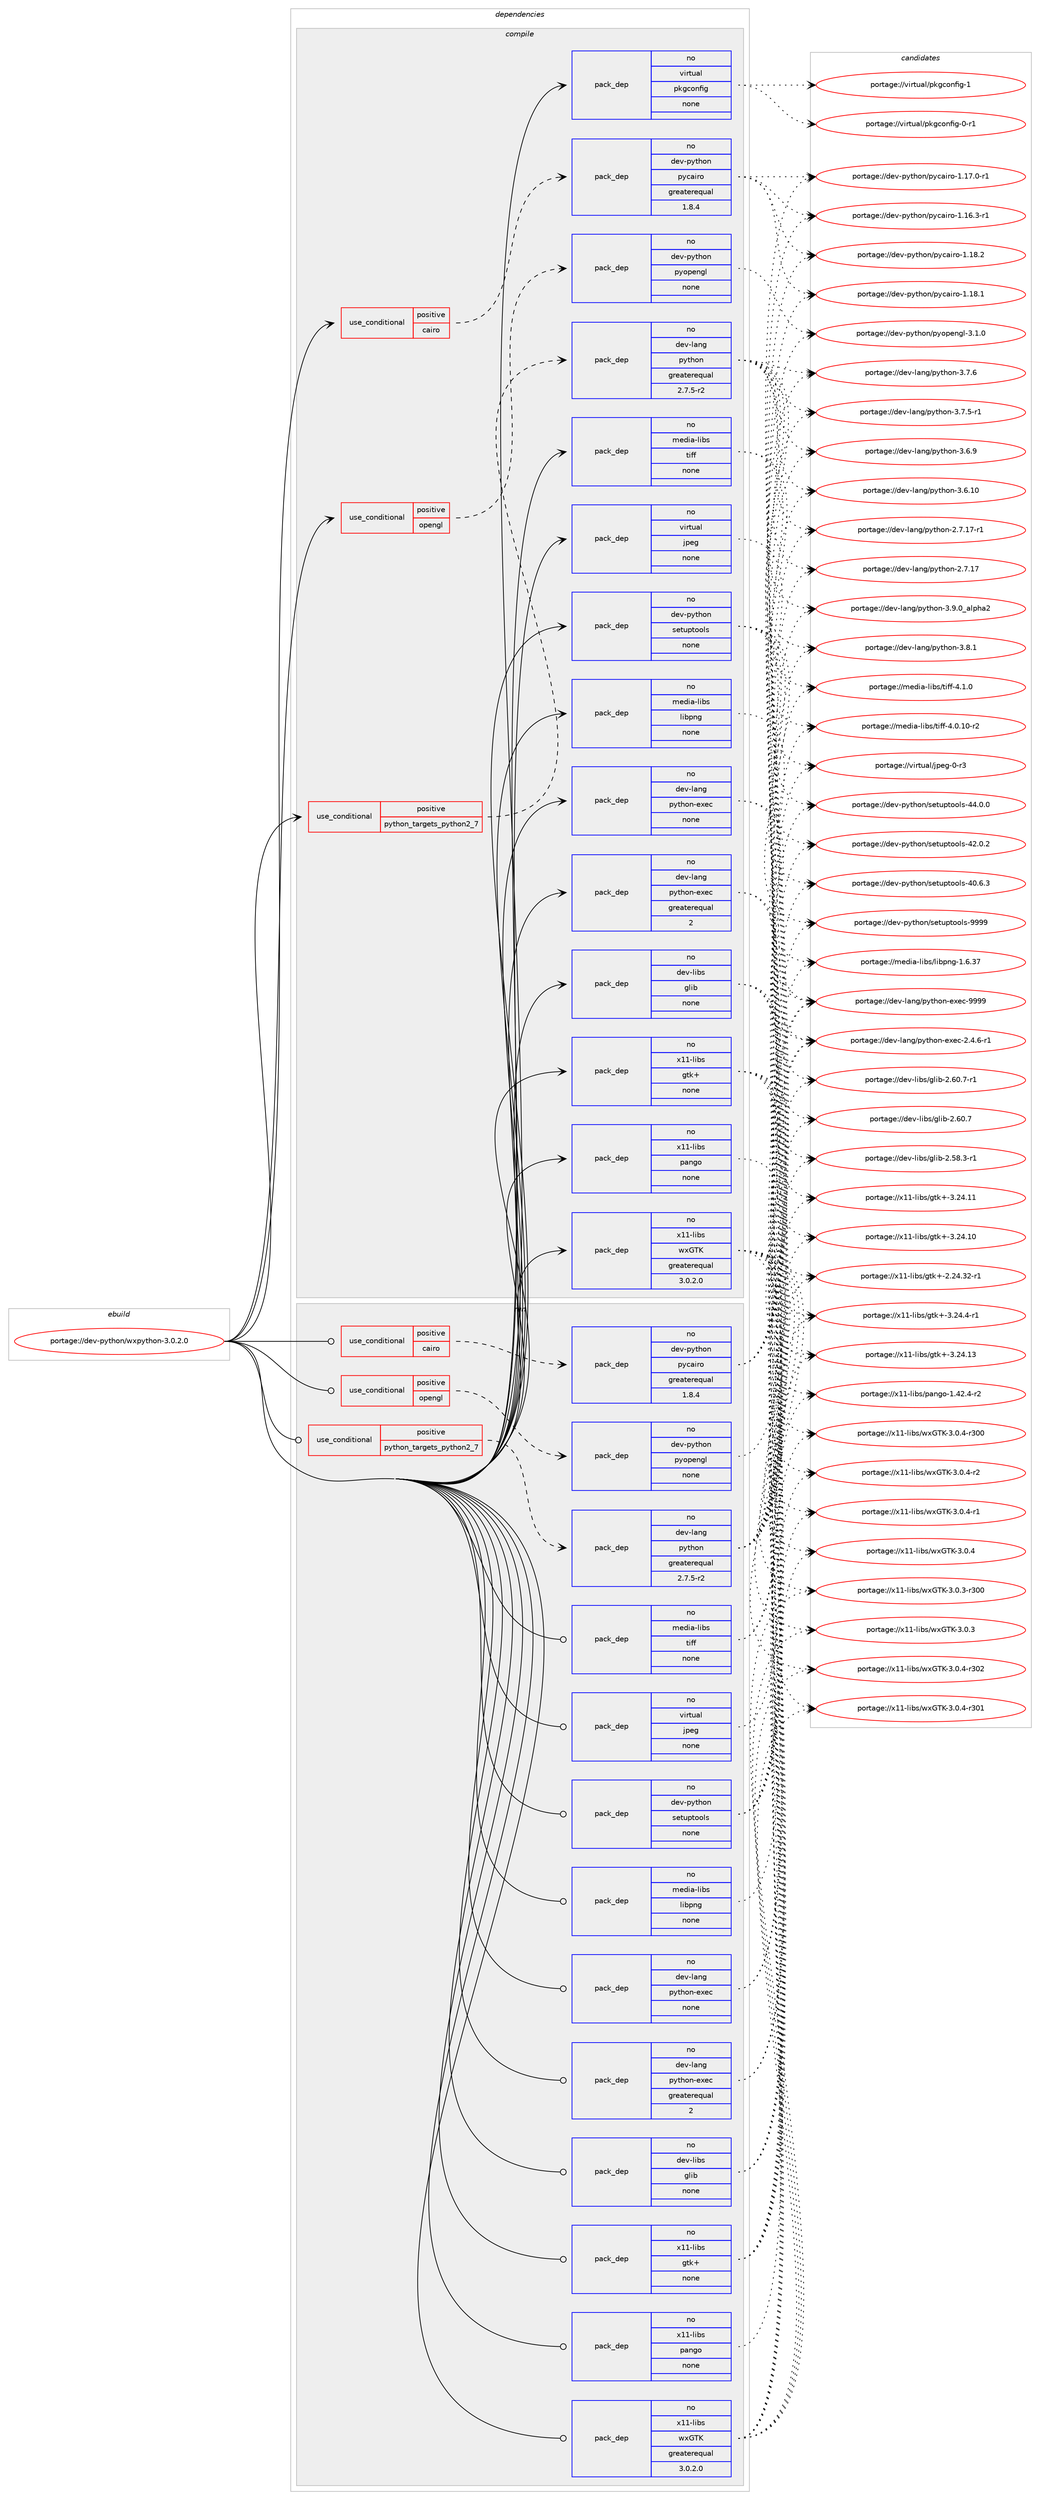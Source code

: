 digraph prolog {

# *************
# Graph options
# *************

newrank=true;
concentrate=true;
compound=true;
graph [rankdir=LR,fontname=Helvetica,fontsize=10,ranksep=1.5];#, ranksep=2.5, nodesep=0.2];
edge  [arrowhead=vee];
node  [fontname=Helvetica,fontsize=10];

# **********
# The ebuild
# **********

subgraph cluster_leftcol {
color=gray;
label=<<i>ebuild</i>>;
id [label="portage://dev-python/wxpython-3.0.2.0", color=red, width=4, href="../dev-python/wxpython-3.0.2.0.svg"];
}

# ****************
# The dependencies
# ****************

subgraph cluster_midcol {
color=gray;
label=<<i>dependencies</i>>;
subgraph cluster_compile {
fillcolor="#eeeeee";
style=filled;
label=<<i>compile</i>>;
subgraph cond103530 {
dependency417634 [label=<<TABLE BORDER="0" CELLBORDER="1" CELLSPACING="0" CELLPADDING="4"><TR><TD ROWSPAN="3" CELLPADDING="10">use_conditional</TD></TR><TR><TD>positive</TD></TR><TR><TD>cairo</TD></TR></TABLE>>, shape=none, color=red];
subgraph pack309223 {
dependency417635 [label=<<TABLE BORDER="0" CELLBORDER="1" CELLSPACING="0" CELLPADDING="4" WIDTH="220"><TR><TD ROWSPAN="6" CELLPADDING="30">pack_dep</TD></TR><TR><TD WIDTH="110">no</TD></TR><TR><TD>dev-python</TD></TR><TR><TD>pycairo</TD></TR><TR><TD>greaterequal</TD></TR><TR><TD>1.8.4</TD></TR></TABLE>>, shape=none, color=blue];
}
dependency417634:e -> dependency417635:w [weight=20,style="dashed",arrowhead="vee"];
}
id:e -> dependency417634:w [weight=20,style="solid",arrowhead="vee"];
subgraph cond103531 {
dependency417636 [label=<<TABLE BORDER="0" CELLBORDER="1" CELLSPACING="0" CELLPADDING="4"><TR><TD ROWSPAN="3" CELLPADDING="10">use_conditional</TD></TR><TR><TD>positive</TD></TR><TR><TD>opengl</TD></TR></TABLE>>, shape=none, color=red];
subgraph pack309224 {
dependency417637 [label=<<TABLE BORDER="0" CELLBORDER="1" CELLSPACING="0" CELLPADDING="4" WIDTH="220"><TR><TD ROWSPAN="6" CELLPADDING="30">pack_dep</TD></TR><TR><TD WIDTH="110">no</TD></TR><TR><TD>dev-python</TD></TR><TR><TD>pyopengl</TD></TR><TR><TD>none</TD></TR><TR><TD></TD></TR></TABLE>>, shape=none, color=blue];
}
dependency417636:e -> dependency417637:w [weight=20,style="dashed",arrowhead="vee"];
}
id:e -> dependency417636:w [weight=20,style="solid",arrowhead="vee"];
subgraph cond103532 {
dependency417638 [label=<<TABLE BORDER="0" CELLBORDER="1" CELLSPACING="0" CELLPADDING="4"><TR><TD ROWSPAN="3" CELLPADDING="10">use_conditional</TD></TR><TR><TD>positive</TD></TR><TR><TD>python_targets_python2_7</TD></TR></TABLE>>, shape=none, color=red];
subgraph pack309225 {
dependency417639 [label=<<TABLE BORDER="0" CELLBORDER="1" CELLSPACING="0" CELLPADDING="4" WIDTH="220"><TR><TD ROWSPAN="6" CELLPADDING="30">pack_dep</TD></TR><TR><TD WIDTH="110">no</TD></TR><TR><TD>dev-lang</TD></TR><TR><TD>python</TD></TR><TR><TD>greaterequal</TD></TR><TR><TD>2.7.5-r2</TD></TR></TABLE>>, shape=none, color=blue];
}
dependency417638:e -> dependency417639:w [weight=20,style="dashed",arrowhead="vee"];
}
id:e -> dependency417638:w [weight=20,style="solid",arrowhead="vee"];
subgraph pack309226 {
dependency417640 [label=<<TABLE BORDER="0" CELLBORDER="1" CELLSPACING="0" CELLPADDING="4" WIDTH="220"><TR><TD ROWSPAN="6" CELLPADDING="30">pack_dep</TD></TR><TR><TD WIDTH="110">no</TD></TR><TR><TD>dev-lang</TD></TR><TR><TD>python-exec</TD></TR><TR><TD>greaterequal</TD></TR><TR><TD>2</TD></TR></TABLE>>, shape=none, color=blue];
}
id:e -> dependency417640:w [weight=20,style="solid",arrowhead="vee"];
subgraph pack309227 {
dependency417641 [label=<<TABLE BORDER="0" CELLBORDER="1" CELLSPACING="0" CELLPADDING="4" WIDTH="220"><TR><TD ROWSPAN="6" CELLPADDING="30">pack_dep</TD></TR><TR><TD WIDTH="110">no</TD></TR><TR><TD>dev-lang</TD></TR><TR><TD>python-exec</TD></TR><TR><TD>none</TD></TR><TR><TD></TD></TR></TABLE>>, shape=none, color=blue];
}
id:e -> dependency417641:w [weight=20,style="solid",arrowhead="vee"];
subgraph pack309228 {
dependency417642 [label=<<TABLE BORDER="0" CELLBORDER="1" CELLSPACING="0" CELLPADDING="4" WIDTH="220"><TR><TD ROWSPAN="6" CELLPADDING="30">pack_dep</TD></TR><TR><TD WIDTH="110">no</TD></TR><TR><TD>dev-libs</TD></TR><TR><TD>glib</TD></TR><TR><TD>none</TD></TR><TR><TD></TD></TR></TABLE>>, shape=none, color=blue];
}
id:e -> dependency417642:w [weight=20,style="solid",arrowhead="vee"];
subgraph pack309229 {
dependency417643 [label=<<TABLE BORDER="0" CELLBORDER="1" CELLSPACING="0" CELLPADDING="4" WIDTH="220"><TR><TD ROWSPAN="6" CELLPADDING="30">pack_dep</TD></TR><TR><TD WIDTH="110">no</TD></TR><TR><TD>dev-python</TD></TR><TR><TD>setuptools</TD></TR><TR><TD>none</TD></TR><TR><TD></TD></TR></TABLE>>, shape=none, color=blue];
}
id:e -> dependency417643:w [weight=20,style="solid",arrowhead="vee"];
subgraph pack309230 {
dependency417644 [label=<<TABLE BORDER="0" CELLBORDER="1" CELLSPACING="0" CELLPADDING="4" WIDTH="220"><TR><TD ROWSPAN="6" CELLPADDING="30">pack_dep</TD></TR><TR><TD WIDTH="110">no</TD></TR><TR><TD>media-libs</TD></TR><TR><TD>libpng</TD></TR><TR><TD>none</TD></TR><TR><TD></TD></TR></TABLE>>, shape=none, color=blue];
}
id:e -> dependency417644:w [weight=20,style="solid",arrowhead="vee"];
subgraph pack309231 {
dependency417645 [label=<<TABLE BORDER="0" CELLBORDER="1" CELLSPACING="0" CELLPADDING="4" WIDTH="220"><TR><TD ROWSPAN="6" CELLPADDING="30">pack_dep</TD></TR><TR><TD WIDTH="110">no</TD></TR><TR><TD>media-libs</TD></TR><TR><TD>tiff</TD></TR><TR><TD>none</TD></TR><TR><TD></TD></TR></TABLE>>, shape=none, color=blue];
}
id:e -> dependency417645:w [weight=20,style="solid",arrowhead="vee"];
subgraph pack309232 {
dependency417646 [label=<<TABLE BORDER="0" CELLBORDER="1" CELLSPACING="0" CELLPADDING="4" WIDTH="220"><TR><TD ROWSPAN="6" CELLPADDING="30">pack_dep</TD></TR><TR><TD WIDTH="110">no</TD></TR><TR><TD>virtual</TD></TR><TR><TD>jpeg</TD></TR><TR><TD>none</TD></TR><TR><TD></TD></TR></TABLE>>, shape=none, color=blue];
}
id:e -> dependency417646:w [weight=20,style="solid",arrowhead="vee"];
subgraph pack309233 {
dependency417647 [label=<<TABLE BORDER="0" CELLBORDER="1" CELLSPACING="0" CELLPADDING="4" WIDTH="220"><TR><TD ROWSPAN="6" CELLPADDING="30">pack_dep</TD></TR><TR><TD WIDTH="110">no</TD></TR><TR><TD>virtual</TD></TR><TR><TD>pkgconfig</TD></TR><TR><TD>none</TD></TR><TR><TD></TD></TR></TABLE>>, shape=none, color=blue];
}
id:e -> dependency417647:w [weight=20,style="solid",arrowhead="vee"];
subgraph pack309234 {
dependency417648 [label=<<TABLE BORDER="0" CELLBORDER="1" CELLSPACING="0" CELLPADDING="4" WIDTH="220"><TR><TD ROWSPAN="6" CELLPADDING="30">pack_dep</TD></TR><TR><TD WIDTH="110">no</TD></TR><TR><TD>x11-libs</TD></TR><TR><TD>gtk+</TD></TR><TR><TD>none</TD></TR><TR><TD></TD></TR></TABLE>>, shape=none, color=blue];
}
id:e -> dependency417648:w [weight=20,style="solid",arrowhead="vee"];
subgraph pack309235 {
dependency417649 [label=<<TABLE BORDER="0" CELLBORDER="1" CELLSPACING="0" CELLPADDING="4" WIDTH="220"><TR><TD ROWSPAN="6" CELLPADDING="30">pack_dep</TD></TR><TR><TD WIDTH="110">no</TD></TR><TR><TD>x11-libs</TD></TR><TR><TD>pango</TD></TR><TR><TD>none</TD></TR><TR><TD></TD></TR></TABLE>>, shape=none, color=blue];
}
id:e -> dependency417649:w [weight=20,style="solid",arrowhead="vee"];
subgraph pack309236 {
dependency417650 [label=<<TABLE BORDER="0" CELLBORDER="1" CELLSPACING="0" CELLPADDING="4" WIDTH="220"><TR><TD ROWSPAN="6" CELLPADDING="30">pack_dep</TD></TR><TR><TD WIDTH="110">no</TD></TR><TR><TD>x11-libs</TD></TR><TR><TD>wxGTK</TD></TR><TR><TD>greaterequal</TD></TR><TR><TD>3.0.2.0</TD></TR></TABLE>>, shape=none, color=blue];
}
id:e -> dependency417650:w [weight=20,style="solid",arrowhead="vee"];
}
subgraph cluster_compileandrun {
fillcolor="#eeeeee";
style=filled;
label=<<i>compile and run</i>>;
}
subgraph cluster_run {
fillcolor="#eeeeee";
style=filled;
label=<<i>run</i>>;
subgraph cond103533 {
dependency417651 [label=<<TABLE BORDER="0" CELLBORDER="1" CELLSPACING="0" CELLPADDING="4"><TR><TD ROWSPAN="3" CELLPADDING="10">use_conditional</TD></TR><TR><TD>positive</TD></TR><TR><TD>cairo</TD></TR></TABLE>>, shape=none, color=red];
subgraph pack309237 {
dependency417652 [label=<<TABLE BORDER="0" CELLBORDER="1" CELLSPACING="0" CELLPADDING="4" WIDTH="220"><TR><TD ROWSPAN="6" CELLPADDING="30">pack_dep</TD></TR><TR><TD WIDTH="110">no</TD></TR><TR><TD>dev-python</TD></TR><TR><TD>pycairo</TD></TR><TR><TD>greaterequal</TD></TR><TR><TD>1.8.4</TD></TR></TABLE>>, shape=none, color=blue];
}
dependency417651:e -> dependency417652:w [weight=20,style="dashed",arrowhead="vee"];
}
id:e -> dependency417651:w [weight=20,style="solid",arrowhead="odot"];
subgraph cond103534 {
dependency417653 [label=<<TABLE BORDER="0" CELLBORDER="1" CELLSPACING="0" CELLPADDING="4"><TR><TD ROWSPAN="3" CELLPADDING="10">use_conditional</TD></TR><TR><TD>positive</TD></TR><TR><TD>opengl</TD></TR></TABLE>>, shape=none, color=red];
subgraph pack309238 {
dependency417654 [label=<<TABLE BORDER="0" CELLBORDER="1" CELLSPACING="0" CELLPADDING="4" WIDTH="220"><TR><TD ROWSPAN="6" CELLPADDING="30">pack_dep</TD></TR><TR><TD WIDTH="110">no</TD></TR><TR><TD>dev-python</TD></TR><TR><TD>pyopengl</TD></TR><TR><TD>none</TD></TR><TR><TD></TD></TR></TABLE>>, shape=none, color=blue];
}
dependency417653:e -> dependency417654:w [weight=20,style="dashed",arrowhead="vee"];
}
id:e -> dependency417653:w [weight=20,style="solid",arrowhead="odot"];
subgraph cond103535 {
dependency417655 [label=<<TABLE BORDER="0" CELLBORDER="1" CELLSPACING="0" CELLPADDING="4"><TR><TD ROWSPAN="3" CELLPADDING="10">use_conditional</TD></TR><TR><TD>positive</TD></TR><TR><TD>python_targets_python2_7</TD></TR></TABLE>>, shape=none, color=red];
subgraph pack309239 {
dependency417656 [label=<<TABLE BORDER="0" CELLBORDER="1" CELLSPACING="0" CELLPADDING="4" WIDTH="220"><TR><TD ROWSPAN="6" CELLPADDING="30">pack_dep</TD></TR><TR><TD WIDTH="110">no</TD></TR><TR><TD>dev-lang</TD></TR><TR><TD>python</TD></TR><TR><TD>greaterequal</TD></TR><TR><TD>2.7.5-r2</TD></TR></TABLE>>, shape=none, color=blue];
}
dependency417655:e -> dependency417656:w [weight=20,style="dashed",arrowhead="vee"];
}
id:e -> dependency417655:w [weight=20,style="solid",arrowhead="odot"];
subgraph pack309240 {
dependency417657 [label=<<TABLE BORDER="0" CELLBORDER="1" CELLSPACING="0" CELLPADDING="4" WIDTH="220"><TR><TD ROWSPAN="6" CELLPADDING="30">pack_dep</TD></TR><TR><TD WIDTH="110">no</TD></TR><TR><TD>dev-lang</TD></TR><TR><TD>python-exec</TD></TR><TR><TD>greaterequal</TD></TR><TR><TD>2</TD></TR></TABLE>>, shape=none, color=blue];
}
id:e -> dependency417657:w [weight=20,style="solid",arrowhead="odot"];
subgraph pack309241 {
dependency417658 [label=<<TABLE BORDER="0" CELLBORDER="1" CELLSPACING="0" CELLPADDING="4" WIDTH="220"><TR><TD ROWSPAN="6" CELLPADDING="30">pack_dep</TD></TR><TR><TD WIDTH="110">no</TD></TR><TR><TD>dev-lang</TD></TR><TR><TD>python-exec</TD></TR><TR><TD>none</TD></TR><TR><TD></TD></TR></TABLE>>, shape=none, color=blue];
}
id:e -> dependency417658:w [weight=20,style="solid",arrowhead="odot"];
subgraph pack309242 {
dependency417659 [label=<<TABLE BORDER="0" CELLBORDER="1" CELLSPACING="0" CELLPADDING="4" WIDTH="220"><TR><TD ROWSPAN="6" CELLPADDING="30">pack_dep</TD></TR><TR><TD WIDTH="110">no</TD></TR><TR><TD>dev-libs</TD></TR><TR><TD>glib</TD></TR><TR><TD>none</TD></TR><TR><TD></TD></TR></TABLE>>, shape=none, color=blue];
}
id:e -> dependency417659:w [weight=20,style="solid",arrowhead="odot"];
subgraph pack309243 {
dependency417660 [label=<<TABLE BORDER="0" CELLBORDER="1" CELLSPACING="0" CELLPADDING="4" WIDTH="220"><TR><TD ROWSPAN="6" CELLPADDING="30">pack_dep</TD></TR><TR><TD WIDTH="110">no</TD></TR><TR><TD>dev-python</TD></TR><TR><TD>setuptools</TD></TR><TR><TD>none</TD></TR><TR><TD></TD></TR></TABLE>>, shape=none, color=blue];
}
id:e -> dependency417660:w [weight=20,style="solid",arrowhead="odot"];
subgraph pack309244 {
dependency417661 [label=<<TABLE BORDER="0" CELLBORDER="1" CELLSPACING="0" CELLPADDING="4" WIDTH="220"><TR><TD ROWSPAN="6" CELLPADDING="30">pack_dep</TD></TR><TR><TD WIDTH="110">no</TD></TR><TR><TD>media-libs</TD></TR><TR><TD>libpng</TD></TR><TR><TD>none</TD></TR><TR><TD></TD></TR></TABLE>>, shape=none, color=blue];
}
id:e -> dependency417661:w [weight=20,style="solid",arrowhead="odot"];
subgraph pack309245 {
dependency417662 [label=<<TABLE BORDER="0" CELLBORDER="1" CELLSPACING="0" CELLPADDING="4" WIDTH="220"><TR><TD ROWSPAN="6" CELLPADDING="30">pack_dep</TD></TR><TR><TD WIDTH="110">no</TD></TR><TR><TD>media-libs</TD></TR><TR><TD>tiff</TD></TR><TR><TD>none</TD></TR><TR><TD></TD></TR></TABLE>>, shape=none, color=blue];
}
id:e -> dependency417662:w [weight=20,style="solid",arrowhead="odot"];
subgraph pack309246 {
dependency417663 [label=<<TABLE BORDER="0" CELLBORDER="1" CELLSPACING="0" CELLPADDING="4" WIDTH="220"><TR><TD ROWSPAN="6" CELLPADDING="30">pack_dep</TD></TR><TR><TD WIDTH="110">no</TD></TR><TR><TD>virtual</TD></TR><TR><TD>jpeg</TD></TR><TR><TD>none</TD></TR><TR><TD></TD></TR></TABLE>>, shape=none, color=blue];
}
id:e -> dependency417663:w [weight=20,style="solid",arrowhead="odot"];
subgraph pack309247 {
dependency417664 [label=<<TABLE BORDER="0" CELLBORDER="1" CELLSPACING="0" CELLPADDING="4" WIDTH="220"><TR><TD ROWSPAN="6" CELLPADDING="30">pack_dep</TD></TR><TR><TD WIDTH="110">no</TD></TR><TR><TD>x11-libs</TD></TR><TR><TD>gtk+</TD></TR><TR><TD>none</TD></TR><TR><TD></TD></TR></TABLE>>, shape=none, color=blue];
}
id:e -> dependency417664:w [weight=20,style="solid",arrowhead="odot"];
subgraph pack309248 {
dependency417665 [label=<<TABLE BORDER="0" CELLBORDER="1" CELLSPACING="0" CELLPADDING="4" WIDTH="220"><TR><TD ROWSPAN="6" CELLPADDING="30">pack_dep</TD></TR><TR><TD WIDTH="110">no</TD></TR><TR><TD>x11-libs</TD></TR><TR><TD>pango</TD></TR><TR><TD>none</TD></TR><TR><TD></TD></TR></TABLE>>, shape=none, color=blue];
}
id:e -> dependency417665:w [weight=20,style="solid",arrowhead="odot"];
subgraph pack309249 {
dependency417666 [label=<<TABLE BORDER="0" CELLBORDER="1" CELLSPACING="0" CELLPADDING="4" WIDTH="220"><TR><TD ROWSPAN="6" CELLPADDING="30">pack_dep</TD></TR><TR><TD WIDTH="110">no</TD></TR><TR><TD>x11-libs</TD></TR><TR><TD>wxGTK</TD></TR><TR><TD>greaterequal</TD></TR><TR><TD>3.0.2.0</TD></TR></TABLE>>, shape=none, color=blue];
}
id:e -> dependency417666:w [weight=20,style="solid",arrowhead="odot"];
}
}

# **************
# The candidates
# **************

subgraph cluster_choices {
rank=same;
color=gray;
label=<<i>candidates</i>>;

subgraph choice309223 {
color=black;
nodesep=1;
choice1001011184511212111610411111047112121999710511411145494649564650 [label="portage://dev-python/pycairo-1.18.2", color=red, width=4,href="../dev-python/pycairo-1.18.2.svg"];
choice1001011184511212111610411111047112121999710511411145494649564649 [label="portage://dev-python/pycairo-1.18.1", color=red, width=4,href="../dev-python/pycairo-1.18.1.svg"];
choice10010111845112121116104111110471121219997105114111454946495546484511449 [label="portage://dev-python/pycairo-1.17.0-r1", color=red, width=4,href="../dev-python/pycairo-1.17.0-r1.svg"];
choice10010111845112121116104111110471121219997105114111454946495446514511449 [label="portage://dev-python/pycairo-1.16.3-r1", color=red, width=4,href="../dev-python/pycairo-1.16.3-r1.svg"];
dependency417635:e -> choice1001011184511212111610411111047112121999710511411145494649564650:w [style=dotted,weight="100"];
dependency417635:e -> choice1001011184511212111610411111047112121999710511411145494649564649:w [style=dotted,weight="100"];
dependency417635:e -> choice10010111845112121116104111110471121219997105114111454946495546484511449:w [style=dotted,weight="100"];
dependency417635:e -> choice10010111845112121116104111110471121219997105114111454946495446514511449:w [style=dotted,weight="100"];
}
subgraph choice309224 {
color=black;
nodesep=1;
choice1001011184511212111610411111047112121111112101110103108455146494648 [label="portage://dev-python/pyopengl-3.1.0", color=red, width=4,href="../dev-python/pyopengl-3.1.0.svg"];
dependency417637:e -> choice1001011184511212111610411111047112121111112101110103108455146494648:w [style=dotted,weight="100"];
}
subgraph choice309225 {
color=black;
nodesep=1;
choice10010111845108971101034711212111610411111045514657464895971081121049750 [label="portage://dev-lang/python-3.9.0_alpha2", color=red, width=4,href="../dev-lang/python-3.9.0_alpha2.svg"];
choice100101118451089711010347112121116104111110455146564649 [label="portage://dev-lang/python-3.8.1", color=red, width=4,href="../dev-lang/python-3.8.1.svg"];
choice100101118451089711010347112121116104111110455146554654 [label="portage://dev-lang/python-3.7.6", color=red, width=4,href="../dev-lang/python-3.7.6.svg"];
choice1001011184510897110103471121211161041111104551465546534511449 [label="portage://dev-lang/python-3.7.5-r1", color=red, width=4,href="../dev-lang/python-3.7.5-r1.svg"];
choice100101118451089711010347112121116104111110455146544657 [label="portage://dev-lang/python-3.6.9", color=red, width=4,href="../dev-lang/python-3.6.9.svg"];
choice10010111845108971101034711212111610411111045514654464948 [label="portage://dev-lang/python-3.6.10", color=red, width=4,href="../dev-lang/python-3.6.10.svg"];
choice100101118451089711010347112121116104111110455046554649554511449 [label="portage://dev-lang/python-2.7.17-r1", color=red, width=4,href="../dev-lang/python-2.7.17-r1.svg"];
choice10010111845108971101034711212111610411111045504655464955 [label="portage://dev-lang/python-2.7.17", color=red, width=4,href="../dev-lang/python-2.7.17.svg"];
dependency417639:e -> choice10010111845108971101034711212111610411111045514657464895971081121049750:w [style=dotted,weight="100"];
dependency417639:e -> choice100101118451089711010347112121116104111110455146564649:w [style=dotted,weight="100"];
dependency417639:e -> choice100101118451089711010347112121116104111110455146554654:w [style=dotted,weight="100"];
dependency417639:e -> choice1001011184510897110103471121211161041111104551465546534511449:w [style=dotted,weight="100"];
dependency417639:e -> choice100101118451089711010347112121116104111110455146544657:w [style=dotted,weight="100"];
dependency417639:e -> choice10010111845108971101034711212111610411111045514654464948:w [style=dotted,weight="100"];
dependency417639:e -> choice100101118451089711010347112121116104111110455046554649554511449:w [style=dotted,weight="100"];
dependency417639:e -> choice10010111845108971101034711212111610411111045504655464955:w [style=dotted,weight="100"];
}
subgraph choice309226 {
color=black;
nodesep=1;
choice10010111845108971101034711212111610411111045101120101994557575757 [label="portage://dev-lang/python-exec-9999", color=red, width=4,href="../dev-lang/python-exec-9999.svg"];
choice10010111845108971101034711212111610411111045101120101994550465246544511449 [label="portage://dev-lang/python-exec-2.4.6-r1", color=red, width=4,href="../dev-lang/python-exec-2.4.6-r1.svg"];
dependency417640:e -> choice10010111845108971101034711212111610411111045101120101994557575757:w [style=dotted,weight="100"];
dependency417640:e -> choice10010111845108971101034711212111610411111045101120101994550465246544511449:w [style=dotted,weight="100"];
}
subgraph choice309227 {
color=black;
nodesep=1;
choice10010111845108971101034711212111610411111045101120101994557575757 [label="portage://dev-lang/python-exec-9999", color=red, width=4,href="../dev-lang/python-exec-9999.svg"];
choice10010111845108971101034711212111610411111045101120101994550465246544511449 [label="portage://dev-lang/python-exec-2.4.6-r1", color=red, width=4,href="../dev-lang/python-exec-2.4.6-r1.svg"];
dependency417641:e -> choice10010111845108971101034711212111610411111045101120101994557575757:w [style=dotted,weight="100"];
dependency417641:e -> choice10010111845108971101034711212111610411111045101120101994550465246544511449:w [style=dotted,weight="100"];
}
subgraph choice309228 {
color=black;
nodesep=1;
choice10010111845108105981154710310810598455046544846554511449 [label="portage://dev-libs/glib-2.60.7-r1", color=red, width=4,href="../dev-libs/glib-2.60.7-r1.svg"];
choice1001011184510810598115471031081059845504654484655 [label="portage://dev-libs/glib-2.60.7", color=red, width=4,href="../dev-libs/glib-2.60.7.svg"];
choice10010111845108105981154710310810598455046535646514511449 [label="portage://dev-libs/glib-2.58.3-r1", color=red, width=4,href="../dev-libs/glib-2.58.3-r1.svg"];
dependency417642:e -> choice10010111845108105981154710310810598455046544846554511449:w [style=dotted,weight="100"];
dependency417642:e -> choice1001011184510810598115471031081059845504654484655:w [style=dotted,weight="100"];
dependency417642:e -> choice10010111845108105981154710310810598455046535646514511449:w [style=dotted,weight="100"];
}
subgraph choice309229 {
color=black;
nodesep=1;
choice10010111845112121116104111110471151011161171121161111111081154557575757 [label="portage://dev-python/setuptools-9999", color=red, width=4,href="../dev-python/setuptools-9999.svg"];
choice100101118451121211161041111104711510111611711211611111110811545525246484648 [label="portage://dev-python/setuptools-44.0.0", color=red, width=4,href="../dev-python/setuptools-44.0.0.svg"];
choice100101118451121211161041111104711510111611711211611111110811545525046484650 [label="portage://dev-python/setuptools-42.0.2", color=red, width=4,href="../dev-python/setuptools-42.0.2.svg"];
choice100101118451121211161041111104711510111611711211611111110811545524846544651 [label="portage://dev-python/setuptools-40.6.3", color=red, width=4,href="../dev-python/setuptools-40.6.3.svg"];
dependency417643:e -> choice10010111845112121116104111110471151011161171121161111111081154557575757:w [style=dotted,weight="100"];
dependency417643:e -> choice100101118451121211161041111104711510111611711211611111110811545525246484648:w [style=dotted,weight="100"];
dependency417643:e -> choice100101118451121211161041111104711510111611711211611111110811545525046484650:w [style=dotted,weight="100"];
dependency417643:e -> choice100101118451121211161041111104711510111611711211611111110811545524846544651:w [style=dotted,weight="100"];
}
subgraph choice309230 {
color=black;
nodesep=1;
choice109101100105974510810598115471081059811211010345494654465155 [label="portage://media-libs/libpng-1.6.37", color=red, width=4,href="../media-libs/libpng-1.6.37.svg"];
dependency417644:e -> choice109101100105974510810598115471081059811211010345494654465155:w [style=dotted,weight="100"];
}
subgraph choice309231 {
color=black;
nodesep=1;
choice10910110010597451081059811547116105102102455246494648 [label="portage://media-libs/tiff-4.1.0", color=red, width=4,href="../media-libs/tiff-4.1.0.svg"];
choice10910110010597451081059811547116105102102455246484649484511450 [label="portage://media-libs/tiff-4.0.10-r2", color=red, width=4,href="../media-libs/tiff-4.0.10-r2.svg"];
dependency417645:e -> choice10910110010597451081059811547116105102102455246494648:w [style=dotted,weight="100"];
dependency417645:e -> choice10910110010597451081059811547116105102102455246484649484511450:w [style=dotted,weight="100"];
}
subgraph choice309232 {
color=black;
nodesep=1;
choice118105114116117971084710611210110345484511451 [label="portage://virtual/jpeg-0-r3", color=red, width=4,href="../virtual/jpeg-0-r3.svg"];
dependency417646:e -> choice118105114116117971084710611210110345484511451:w [style=dotted,weight="100"];
}
subgraph choice309233 {
color=black;
nodesep=1;
choice1181051141161179710847112107103991111101021051034549 [label="portage://virtual/pkgconfig-1", color=red, width=4,href="../virtual/pkgconfig-1.svg"];
choice11810511411611797108471121071039911111010210510345484511449 [label="portage://virtual/pkgconfig-0-r1", color=red, width=4,href="../virtual/pkgconfig-0-r1.svg"];
dependency417647:e -> choice1181051141161179710847112107103991111101021051034549:w [style=dotted,weight="100"];
dependency417647:e -> choice11810511411611797108471121071039911111010210510345484511449:w [style=dotted,weight="100"];
}
subgraph choice309234 {
color=black;
nodesep=1;
choice120494945108105981154710311610743455146505246524511449 [label="portage://x11-libs/gtk+-3.24.4-r1", color=red, width=4,href="../x11-libs/gtk+-3.24.4-r1.svg"];
choice1204949451081059811547103116107434551465052464951 [label="portage://x11-libs/gtk+-3.24.13", color=red, width=4,href="../x11-libs/gtk+-3.24.13.svg"];
choice1204949451081059811547103116107434551465052464949 [label="portage://x11-libs/gtk+-3.24.11", color=red, width=4,href="../x11-libs/gtk+-3.24.11.svg"];
choice1204949451081059811547103116107434551465052464948 [label="portage://x11-libs/gtk+-3.24.10", color=red, width=4,href="../x11-libs/gtk+-3.24.10.svg"];
choice12049494510810598115471031161074345504650524651504511449 [label="portage://x11-libs/gtk+-2.24.32-r1", color=red, width=4,href="../x11-libs/gtk+-2.24.32-r1.svg"];
dependency417648:e -> choice120494945108105981154710311610743455146505246524511449:w [style=dotted,weight="100"];
dependency417648:e -> choice1204949451081059811547103116107434551465052464951:w [style=dotted,weight="100"];
dependency417648:e -> choice1204949451081059811547103116107434551465052464949:w [style=dotted,weight="100"];
dependency417648:e -> choice1204949451081059811547103116107434551465052464948:w [style=dotted,weight="100"];
dependency417648:e -> choice12049494510810598115471031161074345504650524651504511449:w [style=dotted,weight="100"];
}
subgraph choice309235 {
color=black;
nodesep=1;
choice120494945108105981154711297110103111454946525046524511450 [label="portage://x11-libs/pango-1.42.4-r2", color=red, width=4,href="../x11-libs/pango-1.42.4-r2.svg"];
dependency417649:e -> choice120494945108105981154711297110103111454946525046524511450:w [style=dotted,weight="100"];
}
subgraph choice309236 {
color=black;
nodesep=1;
choice120494945108105981154711912071847545514648465245114514850 [label="portage://x11-libs/wxGTK-3.0.4-r302", color=red, width=4,href="../x11-libs/wxGTK-3.0.4-r302.svg"];
choice120494945108105981154711912071847545514648465245114514849 [label="portage://x11-libs/wxGTK-3.0.4-r301", color=red, width=4,href="../x11-libs/wxGTK-3.0.4-r301.svg"];
choice120494945108105981154711912071847545514648465245114514848 [label="portage://x11-libs/wxGTK-3.0.4-r300", color=red, width=4,href="../x11-libs/wxGTK-3.0.4-r300.svg"];
choice12049494510810598115471191207184754551464846524511450 [label="portage://x11-libs/wxGTK-3.0.4-r2", color=red, width=4,href="../x11-libs/wxGTK-3.0.4-r2.svg"];
choice12049494510810598115471191207184754551464846524511449 [label="portage://x11-libs/wxGTK-3.0.4-r1", color=red, width=4,href="../x11-libs/wxGTK-3.0.4-r1.svg"];
choice1204949451081059811547119120718475455146484652 [label="portage://x11-libs/wxGTK-3.0.4", color=red, width=4,href="../x11-libs/wxGTK-3.0.4.svg"];
choice120494945108105981154711912071847545514648465145114514848 [label="portage://x11-libs/wxGTK-3.0.3-r300", color=red, width=4,href="../x11-libs/wxGTK-3.0.3-r300.svg"];
choice1204949451081059811547119120718475455146484651 [label="portage://x11-libs/wxGTK-3.0.3", color=red, width=4,href="../x11-libs/wxGTK-3.0.3.svg"];
dependency417650:e -> choice120494945108105981154711912071847545514648465245114514850:w [style=dotted,weight="100"];
dependency417650:e -> choice120494945108105981154711912071847545514648465245114514849:w [style=dotted,weight="100"];
dependency417650:e -> choice120494945108105981154711912071847545514648465245114514848:w [style=dotted,weight="100"];
dependency417650:e -> choice12049494510810598115471191207184754551464846524511450:w [style=dotted,weight="100"];
dependency417650:e -> choice12049494510810598115471191207184754551464846524511449:w [style=dotted,weight="100"];
dependency417650:e -> choice1204949451081059811547119120718475455146484652:w [style=dotted,weight="100"];
dependency417650:e -> choice120494945108105981154711912071847545514648465145114514848:w [style=dotted,weight="100"];
dependency417650:e -> choice1204949451081059811547119120718475455146484651:w [style=dotted,weight="100"];
}
subgraph choice309237 {
color=black;
nodesep=1;
choice1001011184511212111610411111047112121999710511411145494649564650 [label="portage://dev-python/pycairo-1.18.2", color=red, width=4,href="../dev-python/pycairo-1.18.2.svg"];
choice1001011184511212111610411111047112121999710511411145494649564649 [label="portage://dev-python/pycairo-1.18.1", color=red, width=4,href="../dev-python/pycairo-1.18.1.svg"];
choice10010111845112121116104111110471121219997105114111454946495546484511449 [label="portage://dev-python/pycairo-1.17.0-r1", color=red, width=4,href="../dev-python/pycairo-1.17.0-r1.svg"];
choice10010111845112121116104111110471121219997105114111454946495446514511449 [label="portage://dev-python/pycairo-1.16.3-r1", color=red, width=4,href="../dev-python/pycairo-1.16.3-r1.svg"];
dependency417652:e -> choice1001011184511212111610411111047112121999710511411145494649564650:w [style=dotted,weight="100"];
dependency417652:e -> choice1001011184511212111610411111047112121999710511411145494649564649:w [style=dotted,weight="100"];
dependency417652:e -> choice10010111845112121116104111110471121219997105114111454946495546484511449:w [style=dotted,weight="100"];
dependency417652:e -> choice10010111845112121116104111110471121219997105114111454946495446514511449:w [style=dotted,weight="100"];
}
subgraph choice309238 {
color=black;
nodesep=1;
choice1001011184511212111610411111047112121111112101110103108455146494648 [label="portage://dev-python/pyopengl-3.1.0", color=red, width=4,href="../dev-python/pyopengl-3.1.0.svg"];
dependency417654:e -> choice1001011184511212111610411111047112121111112101110103108455146494648:w [style=dotted,weight="100"];
}
subgraph choice309239 {
color=black;
nodesep=1;
choice10010111845108971101034711212111610411111045514657464895971081121049750 [label="portage://dev-lang/python-3.9.0_alpha2", color=red, width=4,href="../dev-lang/python-3.9.0_alpha2.svg"];
choice100101118451089711010347112121116104111110455146564649 [label="portage://dev-lang/python-3.8.1", color=red, width=4,href="../dev-lang/python-3.8.1.svg"];
choice100101118451089711010347112121116104111110455146554654 [label="portage://dev-lang/python-3.7.6", color=red, width=4,href="../dev-lang/python-3.7.6.svg"];
choice1001011184510897110103471121211161041111104551465546534511449 [label="portage://dev-lang/python-3.7.5-r1", color=red, width=4,href="../dev-lang/python-3.7.5-r1.svg"];
choice100101118451089711010347112121116104111110455146544657 [label="portage://dev-lang/python-3.6.9", color=red, width=4,href="../dev-lang/python-3.6.9.svg"];
choice10010111845108971101034711212111610411111045514654464948 [label="portage://dev-lang/python-3.6.10", color=red, width=4,href="../dev-lang/python-3.6.10.svg"];
choice100101118451089711010347112121116104111110455046554649554511449 [label="portage://dev-lang/python-2.7.17-r1", color=red, width=4,href="../dev-lang/python-2.7.17-r1.svg"];
choice10010111845108971101034711212111610411111045504655464955 [label="portage://dev-lang/python-2.7.17", color=red, width=4,href="../dev-lang/python-2.7.17.svg"];
dependency417656:e -> choice10010111845108971101034711212111610411111045514657464895971081121049750:w [style=dotted,weight="100"];
dependency417656:e -> choice100101118451089711010347112121116104111110455146564649:w [style=dotted,weight="100"];
dependency417656:e -> choice100101118451089711010347112121116104111110455146554654:w [style=dotted,weight="100"];
dependency417656:e -> choice1001011184510897110103471121211161041111104551465546534511449:w [style=dotted,weight="100"];
dependency417656:e -> choice100101118451089711010347112121116104111110455146544657:w [style=dotted,weight="100"];
dependency417656:e -> choice10010111845108971101034711212111610411111045514654464948:w [style=dotted,weight="100"];
dependency417656:e -> choice100101118451089711010347112121116104111110455046554649554511449:w [style=dotted,weight="100"];
dependency417656:e -> choice10010111845108971101034711212111610411111045504655464955:w [style=dotted,weight="100"];
}
subgraph choice309240 {
color=black;
nodesep=1;
choice10010111845108971101034711212111610411111045101120101994557575757 [label="portage://dev-lang/python-exec-9999", color=red, width=4,href="../dev-lang/python-exec-9999.svg"];
choice10010111845108971101034711212111610411111045101120101994550465246544511449 [label="portage://dev-lang/python-exec-2.4.6-r1", color=red, width=4,href="../dev-lang/python-exec-2.4.6-r1.svg"];
dependency417657:e -> choice10010111845108971101034711212111610411111045101120101994557575757:w [style=dotted,weight="100"];
dependency417657:e -> choice10010111845108971101034711212111610411111045101120101994550465246544511449:w [style=dotted,weight="100"];
}
subgraph choice309241 {
color=black;
nodesep=1;
choice10010111845108971101034711212111610411111045101120101994557575757 [label="portage://dev-lang/python-exec-9999", color=red, width=4,href="../dev-lang/python-exec-9999.svg"];
choice10010111845108971101034711212111610411111045101120101994550465246544511449 [label="portage://dev-lang/python-exec-2.4.6-r1", color=red, width=4,href="../dev-lang/python-exec-2.4.6-r1.svg"];
dependency417658:e -> choice10010111845108971101034711212111610411111045101120101994557575757:w [style=dotted,weight="100"];
dependency417658:e -> choice10010111845108971101034711212111610411111045101120101994550465246544511449:w [style=dotted,weight="100"];
}
subgraph choice309242 {
color=black;
nodesep=1;
choice10010111845108105981154710310810598455046544846554511449 [label="portage://dev-libs/glib-2.60.7-r1", color=red, width=4,href="../dev-libs/glib-2.60.7-r1.svg"];
choice1001011184510810598115471031081059845504654484655 [label="portage://dev-libs/glib-2.60.7", color=red, width=4,href="../dev-libs/glib-2.60.7.svg"];
choice10010111845108105981154710310810598455046535646514511449 [label="portage://dev-libs/glib-2.58.3-r1", color=red, width=4,href="../dev-libs/glib-2.58.3-r1.svg"];
dependency417659:e -> choice10010111845108105981154710310810598455046544846554511449:w [style=dotted,weight="100"];
dependency417659:e -> choice1001011184510810598115471031081059845504654484655:w [style=dotted,weight="100"];
dependency417659:e -> choice10010111845108105981154710310810598455046535646514511449:w [style=dotted,weight="100"];
}
subgraph choice309243 {
color=black;
nodesep=1;
choice10010111845112121116104111110471151011161171121161111111081154557575757 [label="portage://dev-python/setuptools-9999", color=red, width=4,href="../dev-python/setuptools-9999.svg"];
choice100101118451121211161041111104711510111611711211611111110811545525246484648 [label="portage://dev-python/setuptools-44.0.0", color=red, width=4,href="../dev-python/setuptools-44.0.0.svg"];
choice100101118451121211161041111104711510111611711211611111110811545525046484650 [label="portage://dev-python/setuptools-42.0.2", color=red, width=4,href="../dev-python/setuptools-42.0.2.svg"];
choice100101118451121211161041111104711510111611711211611111110811545524846544651 [label="portage://dev-python/setuptools-40.6.3", color=red, width=4,href="../dev-python/setuptools-40.6.3.svg"];
dependency417660:e -> choice10010111845112121116104111110471151011161171121161111111081154557575757:w [style=dotted,weight="100"];
dependency417660:e -> choice100101118451121211161041111104711510111611711211611111110811545525246484648:w [style=dotted,weight="100"];
dependency417660:e -> choice100101118451121211161041111104711510111611711211611111110811545525046484650:w [style=dotted,weight="100"];
dependency417660:e -> choice100101118451121211161041111104711510111611711211611111110811545524846544651:w [style=dotted,weight="100"];
}
subgraph choice309244 {
color=black;
nodesep=1;
choice109101100105974510810598115471081059811211010345494654465155 [label="portage://media-libs/libpng-1.6.37", color=red, width=4,href="../media-libs/libpng-1.6.37.svg"];
dependency417661:e -> choice109101100105974510810598115471081059811211010345494654465155:w [style=dotted,weight="100"];
}
subgraph choice309245 {
color=black;
nodesep=1;
choice10910110010597451081059811547116105102102455246494648 [label="portage://media-libs/tiff-4.1.0", color=red, width=4,href="../media-libs/tiff-4.1.0.svg"];
choice10910110010597451081059811547116105102102455246484649484511450 [label="portage://media-libs/tiff-4.0.10-r2", color=red, width=4,href="../media-libs/tiff-4.0.10-r2.svg"];
dependency417662:e -> choice10910110010597451081059811547116105102102455246494648:w [style=dotted,weight="100"];
dependency417662:e -> choice10910110010597451081059811547116105102102455246484649484511450:w [style=dotted,weight="100"];
}
subgraph choice309246 {
color=black;
nodesep=1;
choice118105114116117971084710611210110345484511451 [label="portage://virtual/jpeg-0-r3", color=red, width=4,href="../virtual/jpeg-0-r3.svg"];
dependency417663:e -> choice118105114116117971084710611210110345484511451:w [style=dotted,weight="100"];
}
subgraph choice309247 {
color=black;
nodesep=1;
choice120494945108105981154710311610743455146505246524511449 [label="portage://x11-libs/gtk+-3.24.4-r1", color=red, width=4,href="../x11-libs/gtk+-3.24.4-r1.svg"];
choice1204949451081059811547103116107434551465052464951 [label="portage://x11-libs/gtk+-3.24.13", color=red, width=4,href="../x11-libs/gtk+-3.24.13.svg"];
choice1204949451081059811547103116107434551465052464949 [label="portage://x11-libs/gtk+-3.24.11", color=red, width=4,href="../x11-libs/gtk+-3.24.11.svg"];
choice1204949451081059811547103116107434551465052464948 [label="portage://x11-libs/gtk+-3.24.10", color=red, width=4,href="../x11-libs/gtk+-3.24.10.svg"];
choice12049494510810598115471031161074345504650524651504511449 [label="portage://x11-libs/gtk+-2.24.32-r1", color=red, width=4,href="../x11-libs/gtk+-2.24.32-r1.svg"];
dependency417664:e -> choice120494945108105981154710311610743455146505246524511449:w [style=dotted,weight="100"];
dependency417664:e -> choice1204949451081059811547103116107434551465052464951:w [style=dotted,weight="100"];
dependency417664:e -> choice1204949451081059811547103116107434551465052464949:w [style=dotted,weight="100"];
dependency417664:e -> choice1204949451081059811547103116107434551465052464948:w [style=dotted,weight="100"];
dependency417664:e -> choice12049494510810598115471031161074345504650524651504511449:w [style=dotted,weight="100"];
}
subgraph choice309248 {
color=black;
nodesep=1;
choice120494945108105981154711297110103111454946525046524511450 [label="portage://x11-libs/pango-1.42.4-r2", color=red, width=4,href="../x11-libs/pango-1.42.4-r2.svg"];
dependency417665:e -> choice120494945108105981154711297110103111454946525046524511450:w [style=dotted,weight="100"];
}
subgraph choice309249 {
color=black;
nodesep=1;
choice120494945108105981154711912071847545514648465245114514850 [label="portage://x11-libs/wxGTK-3.0.4-r302", color=red, width=4,href="../x11-libs/wxGTK-3.0.4-r302.svg"];
choice120494945108105981154711912071847545514648465245114514849 [label="portage://x11-libs/wxGTK-3.0.4-r301", color=red, width=4,href="../x11-libs/wxGTK-3.0.4-r301.svg"];
choice120494945108105981154711912071847545514648465245114514848 [label="portage://x11-libs/wxGTK-3.0.4-r300", color=red, width=4,href="../x11-libs/wxGTK-3.0.4-r300.svg"];
choice12049494510810598115471191207184754551464846524511450 [label="portage://x11-libs/wxGTK-3.0.4-r2", color=red, width=4,href="../x11-libs/wxGTK-3.0.4-r2.svg"];
choice12049494510810598115471191207184754551464846524511449 [label="portage://x11-libs/wxGTK-3.0.4-r1", color=red, width=4,href="../x11-libs/wxGTK-3.0.4-r1.svg"];
choice1204949451081059811547119120718475455146484652 [label="portage://x11-libs/wxGTK-3.0.4", color=red, width=4,href="../x11-libs/wxGTK-3.0.4.svg"];
choice120494945108105981154711912071847545514648465145114514848 [label="portage://x11-libs/wxGTK-3.0.3-r300", color=red, width=4,href="../x11-libs/wxGTK-3.0.3-r300.svg"];
choice1204949451081059811547119120718475455146484651 [label="portage://x11-libs/wxGTK-3.0.3", color=red, width=4,href="../x11-libs/wxGTK-3.0.3.svg"];
dependency417666:e -> choice120494945108105981154711912071847545514648465245114514850:w [style=dotted,weight="100"];
dependency417666:e -> choice120494945108105981154711912071847545514648465245114514849:w [style=dotted,weight="100"];
dependency417666:e -> choice120494945108105981154711912071847545514648465245114514848:w [style=dotted,weight="100"];
dependency417666:e -> choice12049494510810598115471191207184754551464846524511450:w [style=dotted,weight="100"];
dependency417666:e -> choice12049494510810598115471191207184754551464846524511449:w [style=dotted,weight="100"];
dependency417666:e -> choice1204949451081059811547119120718475455146484652:w [style=dotted,weight="100"];
dependency417666:e -> choice120494945108105981154711912071847545514648465145114514848:w [style=dotted,weight="100"];
dependency417666:e -> choice1204949451081059811547119120718475455146484651:w [style=dotted,weight="100"];
}
}

}
